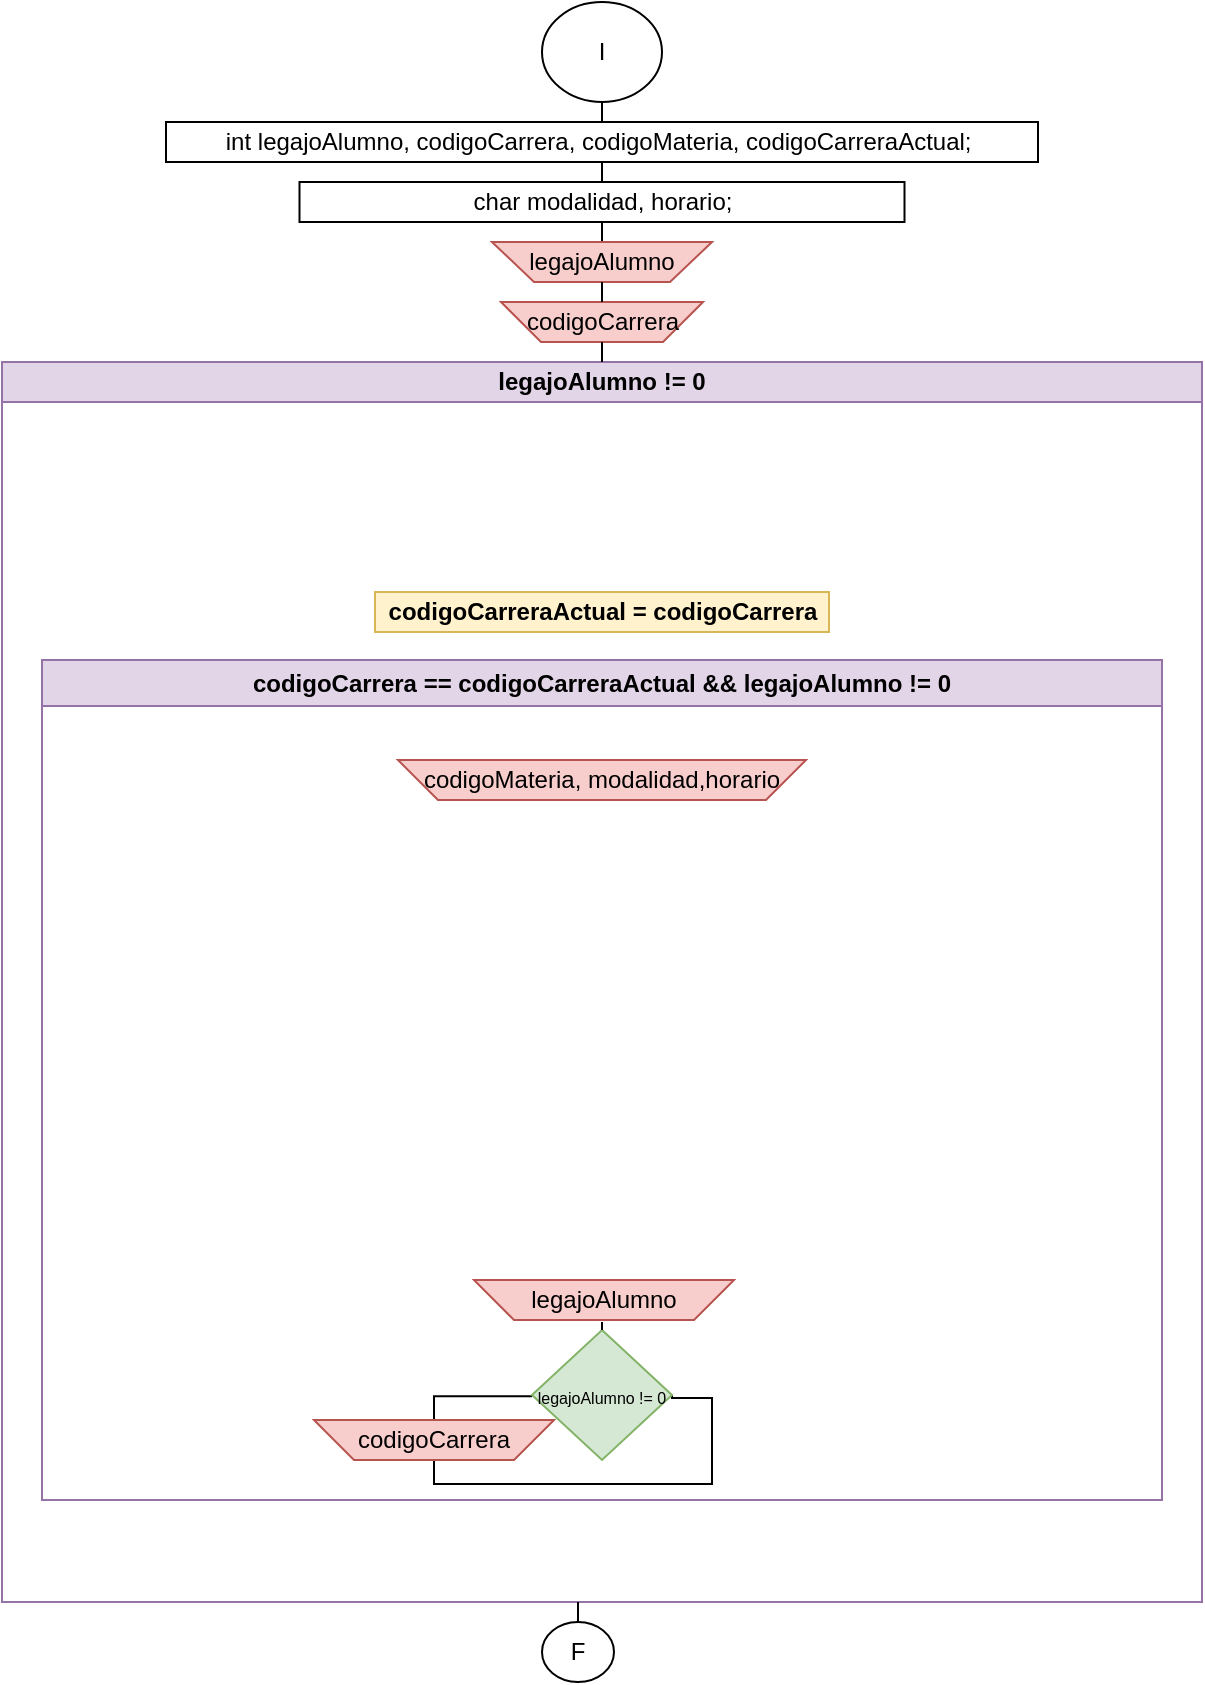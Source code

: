 <mxfile version="21.7.5" type="device">
  <diagram name="Page-1" id="dIjUKbUhKajkwpxZUrFb">
    <mxGraphModel dx="644" dy="1030" grid="1" gridSize="10" guides="1" tooltips="1" connect="1" arrows="1" fold="1" page="1" pageScale="1" pageWidth="827" pageHeight="1169" math="0" shadow="0">
      <root>
        <mxCell id="0" />
        <mxCell id="1" parent="0" />
        <mxCell id="ycLoNEdC7tj26TH-Vazr-1" value="I" style="ellipse;whiteSpace=wrap;html=1;" parent="1" vertex="1">
          <mxGeometry x="384" width="60" height="50" as="geometry" />
        </mxCell>
        <mxCell id="ycLoNEdC7tj26TH-Vazr-2" value="F" style="ellipse;whiteSpace=wrap;html=1;" parent="1" vertex="1">
          <mxGeometry x="384" y="810" width="36" height="30" as="geometry" />
        </mxCell>
        <mxCell id="ycLoNEdC7tj26TH-Vazr-3" value="int legajoAlumno, codigoCarrera, codigoMateria, codigoCarreraActual;&amp;nbsp;" style="rounded=0;whiteSpace=wrap;html=1;" parent="1" vertex="1">
          <mxGeometry x="196" y="60" width="436" height="20" as="geometry" />
        </mxCell>
        <mxCell id="ycLoNEdC7tj26TH-Vazr-4" value="" style="endArrow=none;html=1;rounded=0;entryX=0.5;entryY=1;entryDx=0;entryDy=0;exitX=0.5;exitY=0;exitDx=0;exitDy=0;" parent="1" source="ycLoNEdC7tj26TH-Vazr-3" target="ycLoNEdC7tj26TH-Vazr-1" edge="1">
          <mxGeometry width="50" height="50" relative="1" as="geometry">
            <mxPoint x="410" y="80" as="sourcePoint" />
            <mxPoint x="440" y="130" as="targetPoint" />
          </mxGeometry>
        </mxCell>
        <mxCell id="ycLoNEdC7tj26TH-Vazr-8" value="char modalidad, horario;" style="rounded=0;whiteSpace=wrap;html=1;" parent="1" vertex="1">
          <mxGeometry x="262.75" y="90" width="302.5" height="20" as="geometry" />
        </mxCell>
        <mxCell id="ycLoNEdC7tj26TH-Vazr-10" value="" style="endArrow=none;html=1;rounded=0;entryX=0.5;entryY=1;entryDx=0;entryDy=0;exitX=0.5;exitY=0;exitDx=0;exitDy=0;" parent="1" source="ycLoNEdC7tj26TH-Vazr-8" target="ycLoNEdC7tj26TH-Vazr-3" edge="1">
          <mxGeometry width="50" height="50" relative="1" as="geometry">
            <mxPoint x="390" y="150" as="sourcePoint" />
            <mxPoint x="440" y="100" as="targetPoint" />
          </mxGeometry>
        </mxCell>
        <mxCell id="ycLoNEdC7tj26TH-Vazr-12" value="legajoAlumno != 0" style="swimlane;whiteSpace=wrap;html=1;startSize=20;fillColor=#e1d5e7;strokeColor=#9673a6;" parent="1" vertex="1">
          <mxGeometry x="114" y="180" width="600" height="620" as="geometry">
            <mxRectangle x="114" y="180" width="140" height="30" as="alternateBounds" />
          </mxGeometry>
        </mxCell>
        <mxCell id="ycLoNEdC7tj26TH-Vazr-19" value="&lt;b&gt;codigoCarreraActual = codigoCarrera&lt;/b&gt;" style="rounded=0;whiteSpace=wrap;html=1;fillColor=#fff2cc;strokeColor=#d6b656;" parent="ycLoNEdC7tj26TH-Vazr-12" vertex="1">
          <mxGeometry x="186.5" y="115" width="227" height="20" as="geometry" />
        </mxCell>
        <mxCell id="ycLoNEdC7tj26TH-Vazr-20" value="codigoCarrera == codigoCarreraActual &amp;amp;&amp;amp; legajoAlumno != 0" style="swimlane;whiteSpace=wrap;html=1;fillColor=#e1d5e7;strokeColor=#9673a6;" parent="ycLoNEdC7tj26TH-Vazr-12" vertex="1">
          <mxGeometry x="20" y="149" width="560" height="420" as="geometry" />
        </mxCell>
        <mxCell id="ycLoNEdC7tj26TH-Vazr-21" value="codigoMateria, modalidad,horario" style="shape=trapezoid;perimeter=trapezoidPerimeter;whiteSpace=wrap;html=1;fixedSize=1;fillColor=#f8cecc;strokeColor=#b85450;direction=west;" parent="ycLoNEdC7tj26TH-Vazr-20" vertex="1">
          <mxGeometry x="178" y="50" width="204" height="20" as="geometry" />
        </mxCell>
        <mxCell id="ycLoNEdC7tj26TH-Vazr-27" style="edgeStyle=orthogonalEdgeStyle;rounded=0;orthogonalLoop=1;jettySize=auto;html=1;entryX=0.425;entryY=-0.157;entryDx=0;entryDy=0;entryPerimeter=0;endArrow=none;endFill=0;" parent="ycLoNEdC7tj26TH-Vazr-20" edge="1">
          <mxGeometry relative="1" as="geometry">
            <mxPoint x="196" y="405.0" as="targetPoint" />
            <mxPoint x="245" y="368.14" as="sourcePoint" />
            <Array as="points">
              <mxPoint x="196" y="368.14" />
            </Array>
          </mxGeometry>
        </mxCell>
        <mxCell id="ycLoNEdC7tj26TH-Vazr-42" style="edgeStyle=orthogonalEdgeStyle;rounded=0;orthogonalLoop=1;jettySize=auto;html=1;exitX=1;exitY=0.5;exitDx=0;exitDy=0;entryX=0.5;entryY=1;entryDx=0;entryDy=0;endArrow=none;endFill=0;" parent="ycLoNEdC7tj26TH-Vazr-20" source="ycLoNEdC7tj26TH-Vazr-23" target="ycLoNEdC7tj26TH-Vazr-24" edge="1">
          <mxGeometry relative="1" as="geometry">
            <Array as="points">
              <mxPoint x="335" y="369" />
              <mxPoint x="335" y="412" />
              <mxPoint x="196" y="412" />
            </Array>
          </mxGeometry>
        </mxCell>
        <mxCell id="ycLoNEdC7tj26TH-Vazr-23" value="&lt;font style=&quot;font-size: 8px;&quot;&gt;legajoAlumno != 0&lt;/font&gt;" style="rhombus;whiteSpace=wrap;html=1;fillColor=#d5e8d4;strokeColor=#82b366;" parent="ycLoNEdC7tj26TH-Vazr-20" vertex="1">
          <mxGeometry x="245" y="335" width="70" height="65" as="geometry" />
        </mxCell>
        <mxCell id="ycLoNEdC7tj26TH-Vazr-24" value="codigoCarrera" style="shape=trapezoid;perimeter=trapezoidPerimeter;whiteSpace=wrap;html=1;fixedSize=1;fillColor=#f8cecc;strokeColor=#b85450;direction=west;" parent="ycLoNEdC7tj26TH-Vazr-20" vertex="1">
          <mxGeometry x="136" y="380" width="120" height="20" as="geometry" />
        </mxCell>
        <mxCell id="ycLoNEdC7tj26TH-Vazr-33" value="legajoAlumno" style="shape=trapezoid;perimeter=trapezoidPerimeter;whiteSpace=wrap;html=1;fixedSize=1;fillColor=#f8cecc;strokeColor=#b85450;direction=west;" parent="ycLoNEdC7tj26TH-Vazr-20" vertex="1">
          <mxGeometry x="216" y="310" width="130" height="20" as="geometry" />
        </mxCell>
        <mxCell id="ycLoNEdC7tj26TH-Vazr-16" value="" style="endArrow=none;html=1;rounded=0;entryX=0.5;entryY=1;entryDx=0;entryDy=0;exitX=0.5;exitY=0;exitDx=0;exitDy=0;" parent="1" source="ycLoNEdC7tj26TH-Vazr-14" target="ycLoNEdC7tj26TH-Vazr-8" edge="1">
          <mxGeometry width="50" height="50" relative="1" as="geometry">
            <mxPoint x="390" y="300" as="sourcePoint" />
            <mxPoint x="440" y="250" as="targetPoint" />
          </mxGeometry>
        </mxCell>
        <mxCell id="ycLoNEdC7tj26TH-Vazr-14" value="legajoAlumno" style="shape=trapezoid;perimeter=trapezoidPerimeter;whiteSpace=wrap;html=1;fixedSize=1;fillColor=#f8cecc;strokeColor=#b85450;size=21;direction=west;" parent="1" vertex="1">
          <mxGeometry x="359" y="120" width="110" height="20" as="geometry" />
        </mxCell>
        <mxCell id="ycLoNEdC7tj26TH-Vazr-15" value="codigoCarrera" style="shape=trapezoid;perimeter=trapezoidPerimeter;whiteSpace=wrap;html=1;fixedSize=1;fillColor=#f8cecc;strokeColor=#b85450;direction=west;" parent="1" vertex="1">
          <mxGeometry x="363.5" y="150" width="101" height="20" as="geometry" />
        </mxCell>
        <mxCell id="ycLoNEdC7tj26TH-Vazr-17" value="" style="endArrow=none;html=1;rounded=0;entryX=0.5;entryY=1;entryDx=0;entryDy=0;exitX=0.5;exitY=0;exitDx=0;exitDy=0;" parent="1" edge="1">
          <mxGeometry width="50" height="50" relative="1" as="geometry">
            <mxPoint x="414" y="150" as="sourcePoint" />
            <mxPoint x="414" y="140" as="targetPoint" />
          </mxGeometry>
        </mxCell>
        <mxCell id="ycLoNEdC7tj26TH-Vazr-18" value="" style="endArrow=none;html=1;rounded=0;entryX=0.5;entryY=1;entryDx=0;entryDy=0;" parent="1" edge="1">
          <mxGeometry width="50" height="50" relative="1" as="geometry">
            <mxPoint x="414" y="180" as="sourcePoint" />
            <mxPoint x="414" y="170" as="targetPoint" />
          </mxGeometry>
        </mxCell>
        <mxCell id="ycLoNEdC7tj26TH-Vazr-37" value="" style="endArrow=none;html=1;rounded=0;exitX=0.5;exitY=0;exitDx=0;exitDy=0;" parent="1" source="ycLoNEdC7tj26TH-Vazr-23" edge="1">
          <mxGeometry width="50" height="50" relative="1" as="geometry">
            <mxPoint x="390" y="540" as="sourcePoint" />
            <mxPoint x="414" y="660" as="targetPoint" />
          </mxGeometry>
        </mxCell>
        <mxCell id="ycLoNEdC7tj26TH-Vazr-43" value="" style="endArrow=none;html=1;rounded=0;exitX=0.5;exitY=0;exitDx=0;exitDy=0;" parent="1" source="ycLoNEdC7tj26TH-Vazr-2" edge="1">
          <mxGeometry width="50" height="50" relative="1" as="geometry">
            <mxPoint x="390" y="790" as="sourcePoint" />
            <mxPoint x="402" y="800" as="targetPoint" />
          </mxGeometry>
        </mxCell>
      </root>
    </mxGraphModel>
  </diagram>
</mxfile>
